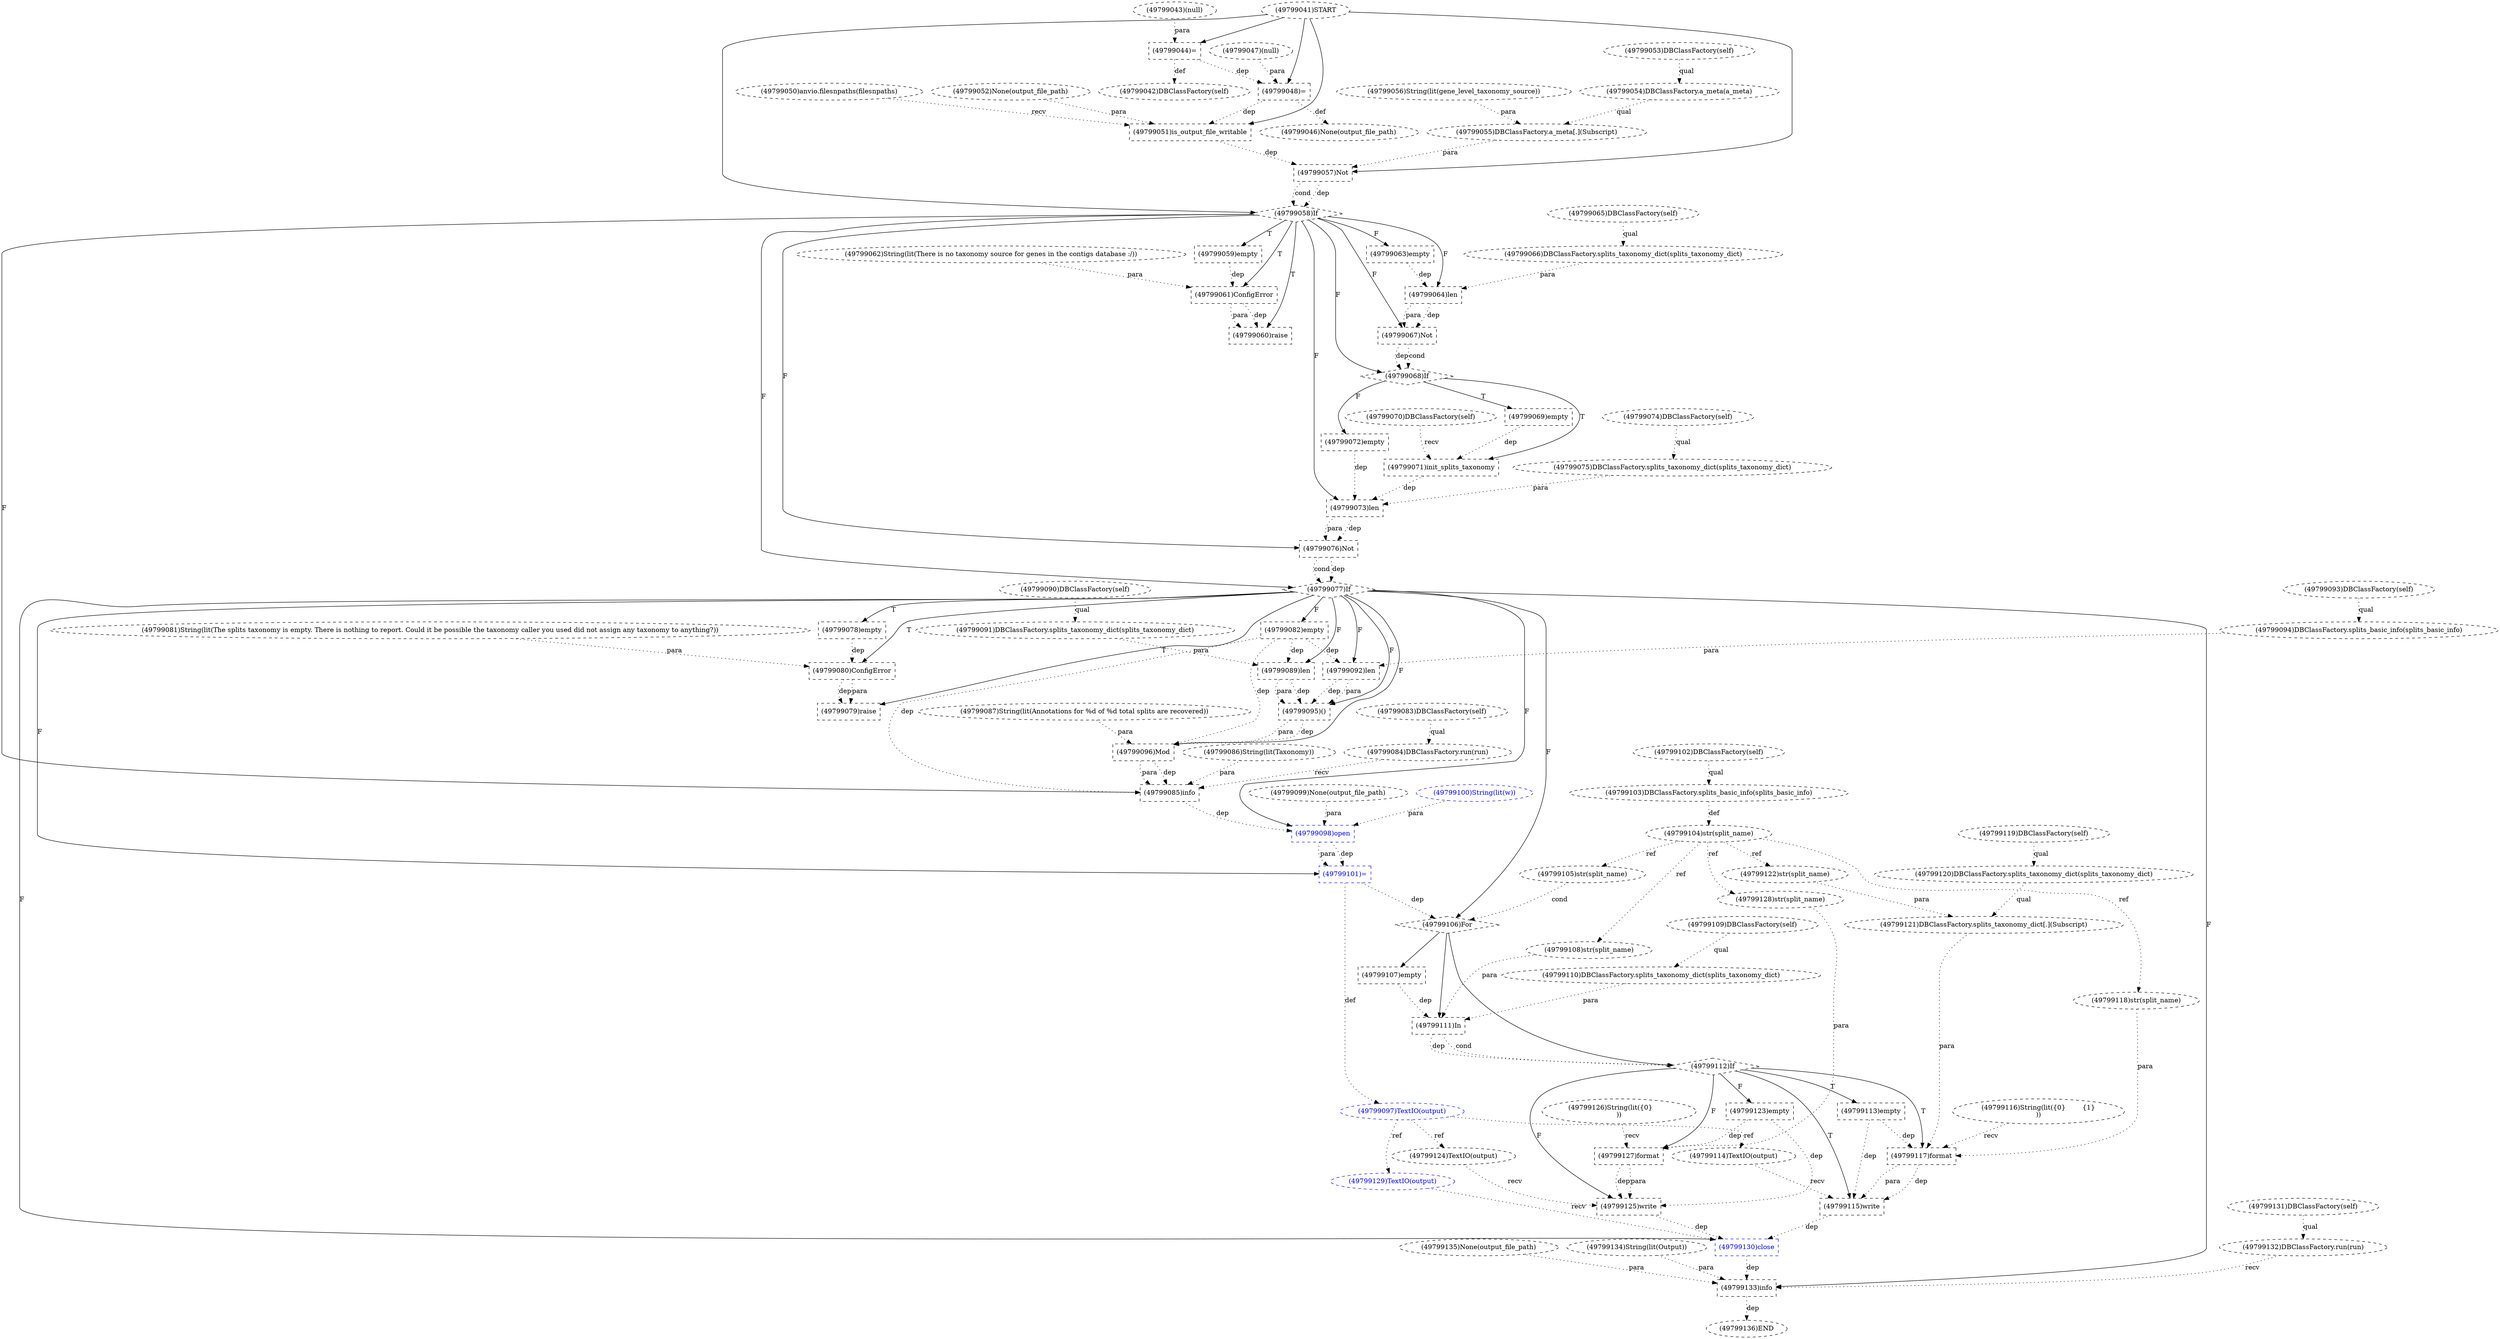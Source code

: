 digraph G {
1 [label="(49799122)str(split_name)" shape=ellipse style=dashed]
2 [label="(49799083)DBClassFactory(self)" shape=ellipse style=dashed]
3 [label="(49799094)DBClassFactory.splits_basic_info(splits_basic_info)" shape=ellipse style=dashed]
4 [label="(49799070)DBClassFactory(self)" shape=ellipse style=dashed]
5 [label="(49799092)len" shape=box style=dashed]
6 [label="(49799125)write" shape=box style=dashed]
7 [label="(49799114)TextIO(output)" shape=ellipse style=dashed]
8 [label="(49799135)None(output_file_path)" shape=ellipse style=dashed]
9 [label="(49799081)String(lit(The splits taxonomy is empty. There is nothing to report. Could it be possible the taxonomy caller you used did not assign any taxonomy to anything?))" shape=ellipse style=dashed]
10 [label="(49799044)=" shape=box style=dashed]
11 [label="(49799093)DBClassFactory(self)" shape=ellipse style=dashed]
12 [label="(49799076)Not" shape=box style=dashed]
13 [label="(49799084)DBClassFactory.run(run)" shape=ellipse style=dashed]
14 [label="(49799050)anvio.filesnpaths(filesnpaths)" shape=ellipse style=dashed]
15 [label="(49799129)TextIO(output)" shape=ellipse style=dashed color=blue fontcolor=blue]
16 [label="(49799046)None(output_file_path)" shape=ellipse style=dashed]
17 [label="(49799060)raise" shape=box style=dashed]
18 [label="(49799110)DBClassFactory.splits_taxonomy_dict(splits_taxonomy_dict)" shape=ellipse style=dashed]
19 [label="(49799087)String(lit(Annotations for %d of %d total splits are recovered))" shape=ellipse style=dashed]
20 [label="(49799098)open" shape=box style=dashed color=blue fontcolor=blue]
21 [label="(49799101)=" shape=box style=dashed color=blue fontcolor=blue]
22 [label="(49799104)str(split_name)" shape=ellipse style=dashed]
23 [label="(49799058)If" shape=diamond style=dashed]
24 [label="(49799111)In" shape=box style=dashed]
25 [label="(49799065)DBClassFactory(self)" shape=ellipse style=dashed]
26 [label="(49799062)String(lit(There is no taxonomy source for genes in the contigs database :/))" shape=ellipse style=dashed]
27 [label="(49799074)DBClassFactory(self)" shape=ellipse style=dashed]
28 [label="(49799121)DBClassFactory.splits_taxonomy_dict[.](Subscript)" shape=ellipse style=dashed]
29 [label="(49799109)DBClassFactory(self)" shape=ellipse style=dashed]
30 [label="(49799119)DBClassFactory(self)" shape=ellipse style=dashed]
31 [label="(49799052)None(output_file_path)" shape=ellipse style=dashed]
32 [label="(49799071)init_splits_taxonomy" shape=box style=dashed]
33 [label="(49799091)DBClassFactory.splits_taxonomy_dict(splits_taxonomy_dict)" shape=ellipse style=dashed]
34 [label="(49799056)String(lit(gene_level_taxonomy_source))" shape=ellipse style=dashed]
35 [label="(49799099)None(output_file_path)" shape=ellipse style=dashed]
36 [label="(49799106)For" shape=diamond style=dashed]
37 [label="(49799063)empty" shape=box style=dashed]
38 [label="(49799072)empty" shape=box style=dashed]
39 [label="(49799073)len" shape=box style=dashed]
40 [label="(49799054)DBClassFactory.a_meta(a_meta)" shape=ellipse style=dashed]
41 [label="(49799126)String(lit({0}	
))" shape=ellipse style=dashed]
42 [label="(49799080)ConfigError" shape=box style=dashed]
43 [label="(49799128)str(split_name)" shape=ellipse style=dashed]
44 [label="(49799082)empty" shape=box style=dashed]
45 [label="(49799089)len" shape=box style=dashed]
46 [label="(49799130)close" shape=box style=dashed color=blue fontcolor=blue]
47 [label="(49799066)DBClassFactory.splits_taxonomy_dict(splits_taxonomy_dict)" shape=ellipse style=dashed]
48 [label="(49799047)(null)" shape=ellipse style=dashed]
49 [label="(49799048)=" shape=box style=dashed]
50 [label="(49799041)START" style=dashed]
51 [label="(49799067)Not" shape=box style=dashed]
52 [label="(49799105)str(split_name)" shape=ellipse style=dashed]
53 [label="(49799120)DBClassFactory.splits_taxonomy_dict(splits_taxonomy_dict)" shape=ellipse style=dashed]
54 [label="(49799108)str(split_name)" shape=ellipse style=dashed]
55 [label="(49799078)empty" shape=box style=dashed]
56 [label="(49799053)DBClassFactory(self)" shape=ellipse style=dashed]
57 [label="(49799057)Not" shape=box style=dashed]
58 [label="(49799134)String(lit(Output))" shape=ellipse style=dashed]
59 [label="(49799118)str(split_name)" shape=ellipse style=dashed]
60 [label="(49799042)DBClassFactory(self)" shape=ellipse style=dashed]
61 [label="(49799055)DBClassFactory.a_meta[.](Subscript)" shape=ellipse style=dashed]
62 [label="(49799136)END" style=dashed]
63 [label="(49799086)String(lit(Taxonomy))" shape=ellipse style=dashed]
64 [label="(49799097)TextIO(output)" shape=ellipse style=dashed color=blue fontcolor=blue]
65 [label="(49799075)DBClassFactory.splits_taxonomy_dict(splits_taxonomy_dict)" shape=ellipse style=dashed]
66 [label="(49799116)String(lit({0}	{1}
))" shape=ellipse style=dashed]
67 [label="(49799077)If" shape=diamond style=dashed]
68 [label="(49799090)DBClassFactory(self)" shape=ellipse style=dashed]
69 [label="(49799103)DBClassFactory.splits_basic_info(splits_basic_info)" shape=ellipse style=dashed]
70 [label="(49799051)is_output_file_writable" shape=box style=dashed]
71 [label="(49799127)format" shape=box style=dashed]
72 [label="(49799043)(null)" shape=ellipse style=dashed]
73 [label="(49799061)ConfigError" shape=box style=dashed]
74 [label="(49799132)DBClassFactory.run(run)" shape=ellipse style=dashed]
75 [label="(49799100)String(lit(w))" shape=ellipse style=dashed color=blue fontcolor=blue]
76 [label="(49799069)empty" shape=box style=dashed]
77 [label="(49799096)Mod" shape=box style=dashed]
78 [label="(49799079)raise" shape=box style=dashed]
79 [label="(49799113)empty" shape=box style=dashed]
80 [label="(49799131)DBClassFactory(self)" shape=ellipse style=dashed]
81 [label="(49799064)len" shape=box style=dashed]
82 [label="(49799059)empty" shape=box style=dashed]
83 [label="(49799123)empty" shape=box style=dashed]
84 [label="(49799133)info" shape=box style=dashed]
85 [label="(49799112)If" shape=diamond style=dashed]
86 [label="(49799124)TextIO(output)" shape=ellipse style=dashed]
87 [label="(49799068)If" shape=diamond style=dashed]
88 [label="(49799107)empty" shape=box style=dashed]
89 [label="(49799085)info" shape=box style=dashed]
90 [label="(49799115)write" shape=box style=dashed]
91 [label="(49799095)()" shape=box style=dashed]
92 [label="(49799117)format" shape=box style=dashed]
93 [label="(49799102)DBClassFactory(self)" shape=ellipse style=dashed]
22 -> 1 [label="ref" style=dotted];
11 -> 3 [label="qual" style=dotted];
67 -> 5 [label="F"];
3 -> 5 [label="para" style=dotted];
44 -> 5 [label="dep" style=dotted];
85 -> 6 [label="F"];
86 -> 6 [label="recv" style=dotted];
71 -> 6 [label="dep" style=dotted];
71 -> 6 [label="para" style=dotted];
83 -> 6 [label="dep" style=dotted];
64 -> 7 [label="ref" style=dotted];
50 -> 10 [label="" style=solid];
72 -> 10 [label="para" style=dotted];
23 -> 12 [label="F"];
39 -> 12 [label="dep" style=dotted];
39 -> 12 [label="para" style=dotted];
2 -> 13 [label="qual" style=dotted];
64 -> 15 [label="ref" style=dotted];
49 -> 16 [label="def" style=dotted];
23 -> 17 [label="T"];
73 -> 17 [label="dep" style=dotted];
73 -> 17 [label="para" style=dotted];
29 -> 18 [label="qual" style=dotted];
67 -> 20 [label="F"];
35 -> 20 [label="para" style=dotted];
75 -> 20 [label="para" style=dotted];
89 -> 20 [label="dep" style=dotted];
67 -> 21 [label="F"];
20 -> 21 [label="dep" style=dotted];
20 -> 21 [label="para" style=dotted];
69 -> 22 [label="def" style=dotted];
50 -> 23 [label="" style=solid];
57 -> 23 [label="dep" style=dotted];
57 -> 23 [label="cond" style=dotted];
36 -> 24 [label="" style=solid];
54 -> 24 [label="para" style=dotted];
18 -> 24 [label="para" style=dotted];
88 -> 24 [label="dep" style=dotted];
53 -> 28 [label="qual" style=dotted];
1 -> 28 [label="para" style=dotted];
87 -> 32 [label="T"];
4 -> 32 [label="recv" style=dotted];
76 -> 32 [label="dep" style=dotted];
68 -> 33 [label="qual" style=dotted];
67 -> 36 [label="F"];
52 -> 36 [label="cond" style=dotted];
21 -> 36 [label="dep" style=dotted];
23 -> 37 [label="F"];
87 -> 38 [label="F"];
23 -> 39 [label="F"];
65 -> 39 [label="para" style=dotted];
32 -> 39 [label="dep" style=dotted];
38 -> 39 [label="dep" style=dotted];
56 -> 40 [label="qual" style=dotted];
67 -> 42 [label="T"];
9 -> 42 [label="para" style=dotted];
55 -> 42 [label="dep" style=dotted];
22 -> 43 [label="ref" style=dotted];
67 -> 44 [label="F"];
67 -> 45 [label="F"];
33 -> 45 [label="para" style=dotted];
44 -> 45 [label="dep" style=dotted];
67 -> 46 [label="F"];
15 -> 46 [label="recv" style=dotted];
90 -> 46 [label="dep" style=dotted];
6 -> 46 [label="dep" style=dotted];
25 -> 47 [label="qual" style=dotted];
50 -> 49 [label="" style=solid];
48 -> 49 [label="para" style=dotted];
10 -> 49 [label="dep" style=dotted];
23 -> 51 [label="F"];
81 -> 51 [label="dep" style=dotted];
81 -> 51 [label="para" style=dotted];
22 -> 52 [label="ref" style=dotted];
30 -> 53 [label="qual" style=dotted];
22 -> 54 [label="ref" style=dotted];
67 -> 55 [label="T"];
50 -> 57 [label="" style=solid];
61 -> 57 [label="para" style=dotted];
70 -> 57 [label="dep" style=dotted];
22 -> 59 [label="ref" style=dotted];
10 -> 60 [label="def" style=dotted];
40 -> 61 [label="qual" style=dotted];
34 -> 61 [label="para" style=dotted];
84 -> 62 [label="dep" style=dotted];
21 -> 64 [label="def" style=dotted];
27 -> 65 [label="qual" style=dotted];
23 -> 67 [label="F"];
12 -> 67 [label="dep" style=dotted];
12 -> 67 [label="cond" style=dotted];
93 -> 69 [label="qual" style=dotted];
50 -> 70 [label="" style=solid];
14 -> 70 [label="recv" style=dotted];
31 -> 70 [label="para" style=dotted];
49 -> 70 [label="dep" style=dotted];
85 -> 71 [label="F"];
41 -> 71 [label="recv" style=dotted];
43 -> 71 [label="para" style=dotted];
83 -> 71 [label="dep" style=dotted];
23 -> 73 [label="T"];
26 -> 73 [label="para" style=dotted];
82 -> 73 [label="dep" style=dotted];
80 -> 74 [label="qual" style=dotted];
87 -> 76 [label="T"];
67 -> 77 [label="F"];
19 -> 77 [label="para" style=dotted];
91 -> 77 [label="dep" style=dotted];
91 -> 77 [label="para" style=dotted];
44 -> 77 [label="dep" style=dotted];
67 -> 78 [label="T"];
42 -> 78 [label="dep" style=dotted];
42 -> 78 [label="para" style=dotted];
85 -> 79 [label="T"];
23 -> 81 [label="F"];
47 -> 81 [label="para" style=dotted];
37 -> 81 [label="dep" style=dotted];
23 -> 82 [label="T"];
85 -> 83 [label="F"];
67 -> 84 [label="F"];
74 -> 84 [label="recv" style=dotted];
58 -> 84 [label="para" style=dotted];
8 -> 84 [label="para" style=dotted];
46 -> 84 [label="dep" style=dotted];
36 -> 85 [label="" style=solid];
24 -> 85 [label="dep" style=dotted];
24 -> 85 [label="cond" style=dotted];
64 -> 86 [label="ref" style=dotted];
23 -> 87 [label="F"];
51 -> 87 [label="dep" style=dotted];
51 -> 87 [label="cond" style=dotted];
36 -> 88 [label="" style=solid];
23 -> 89 [label="F"];
13 -> 89 [label="recv" style=dotted];
63 -> 89 [label="para" style=dotted];
77 -> 89 [label="dep" style=dotted];
77 -> 89 [label="para" style=dotted];
44 -> 89 [label="dep" style=dotted];
85 -> 90 [label="T"];
7 -> 90 [label="recv" style=dotted];
92 -> 90 [label="dep" style=dotted];
92 -> 90 [label="para" style=dotted];
79 -> 90 [label="dep" style=dotted];
67 -> 91 [label="F"];
45 -> 91 [label="dep" style=dotted];
45 -> 91 [label="para" style=dotted];
5 -> 91 [label="dep" style=dotted];
5 -> 91 [label="para" style=dotted];
85 -> 92 [label="T"];
66 -> 92 [label="recv" style=dotted];
59 -> 92 [label="para" style=dotted];
28 -> 92 [label="para" style=dotted];
79 -> 92 [label="dep" style=dotted];
}